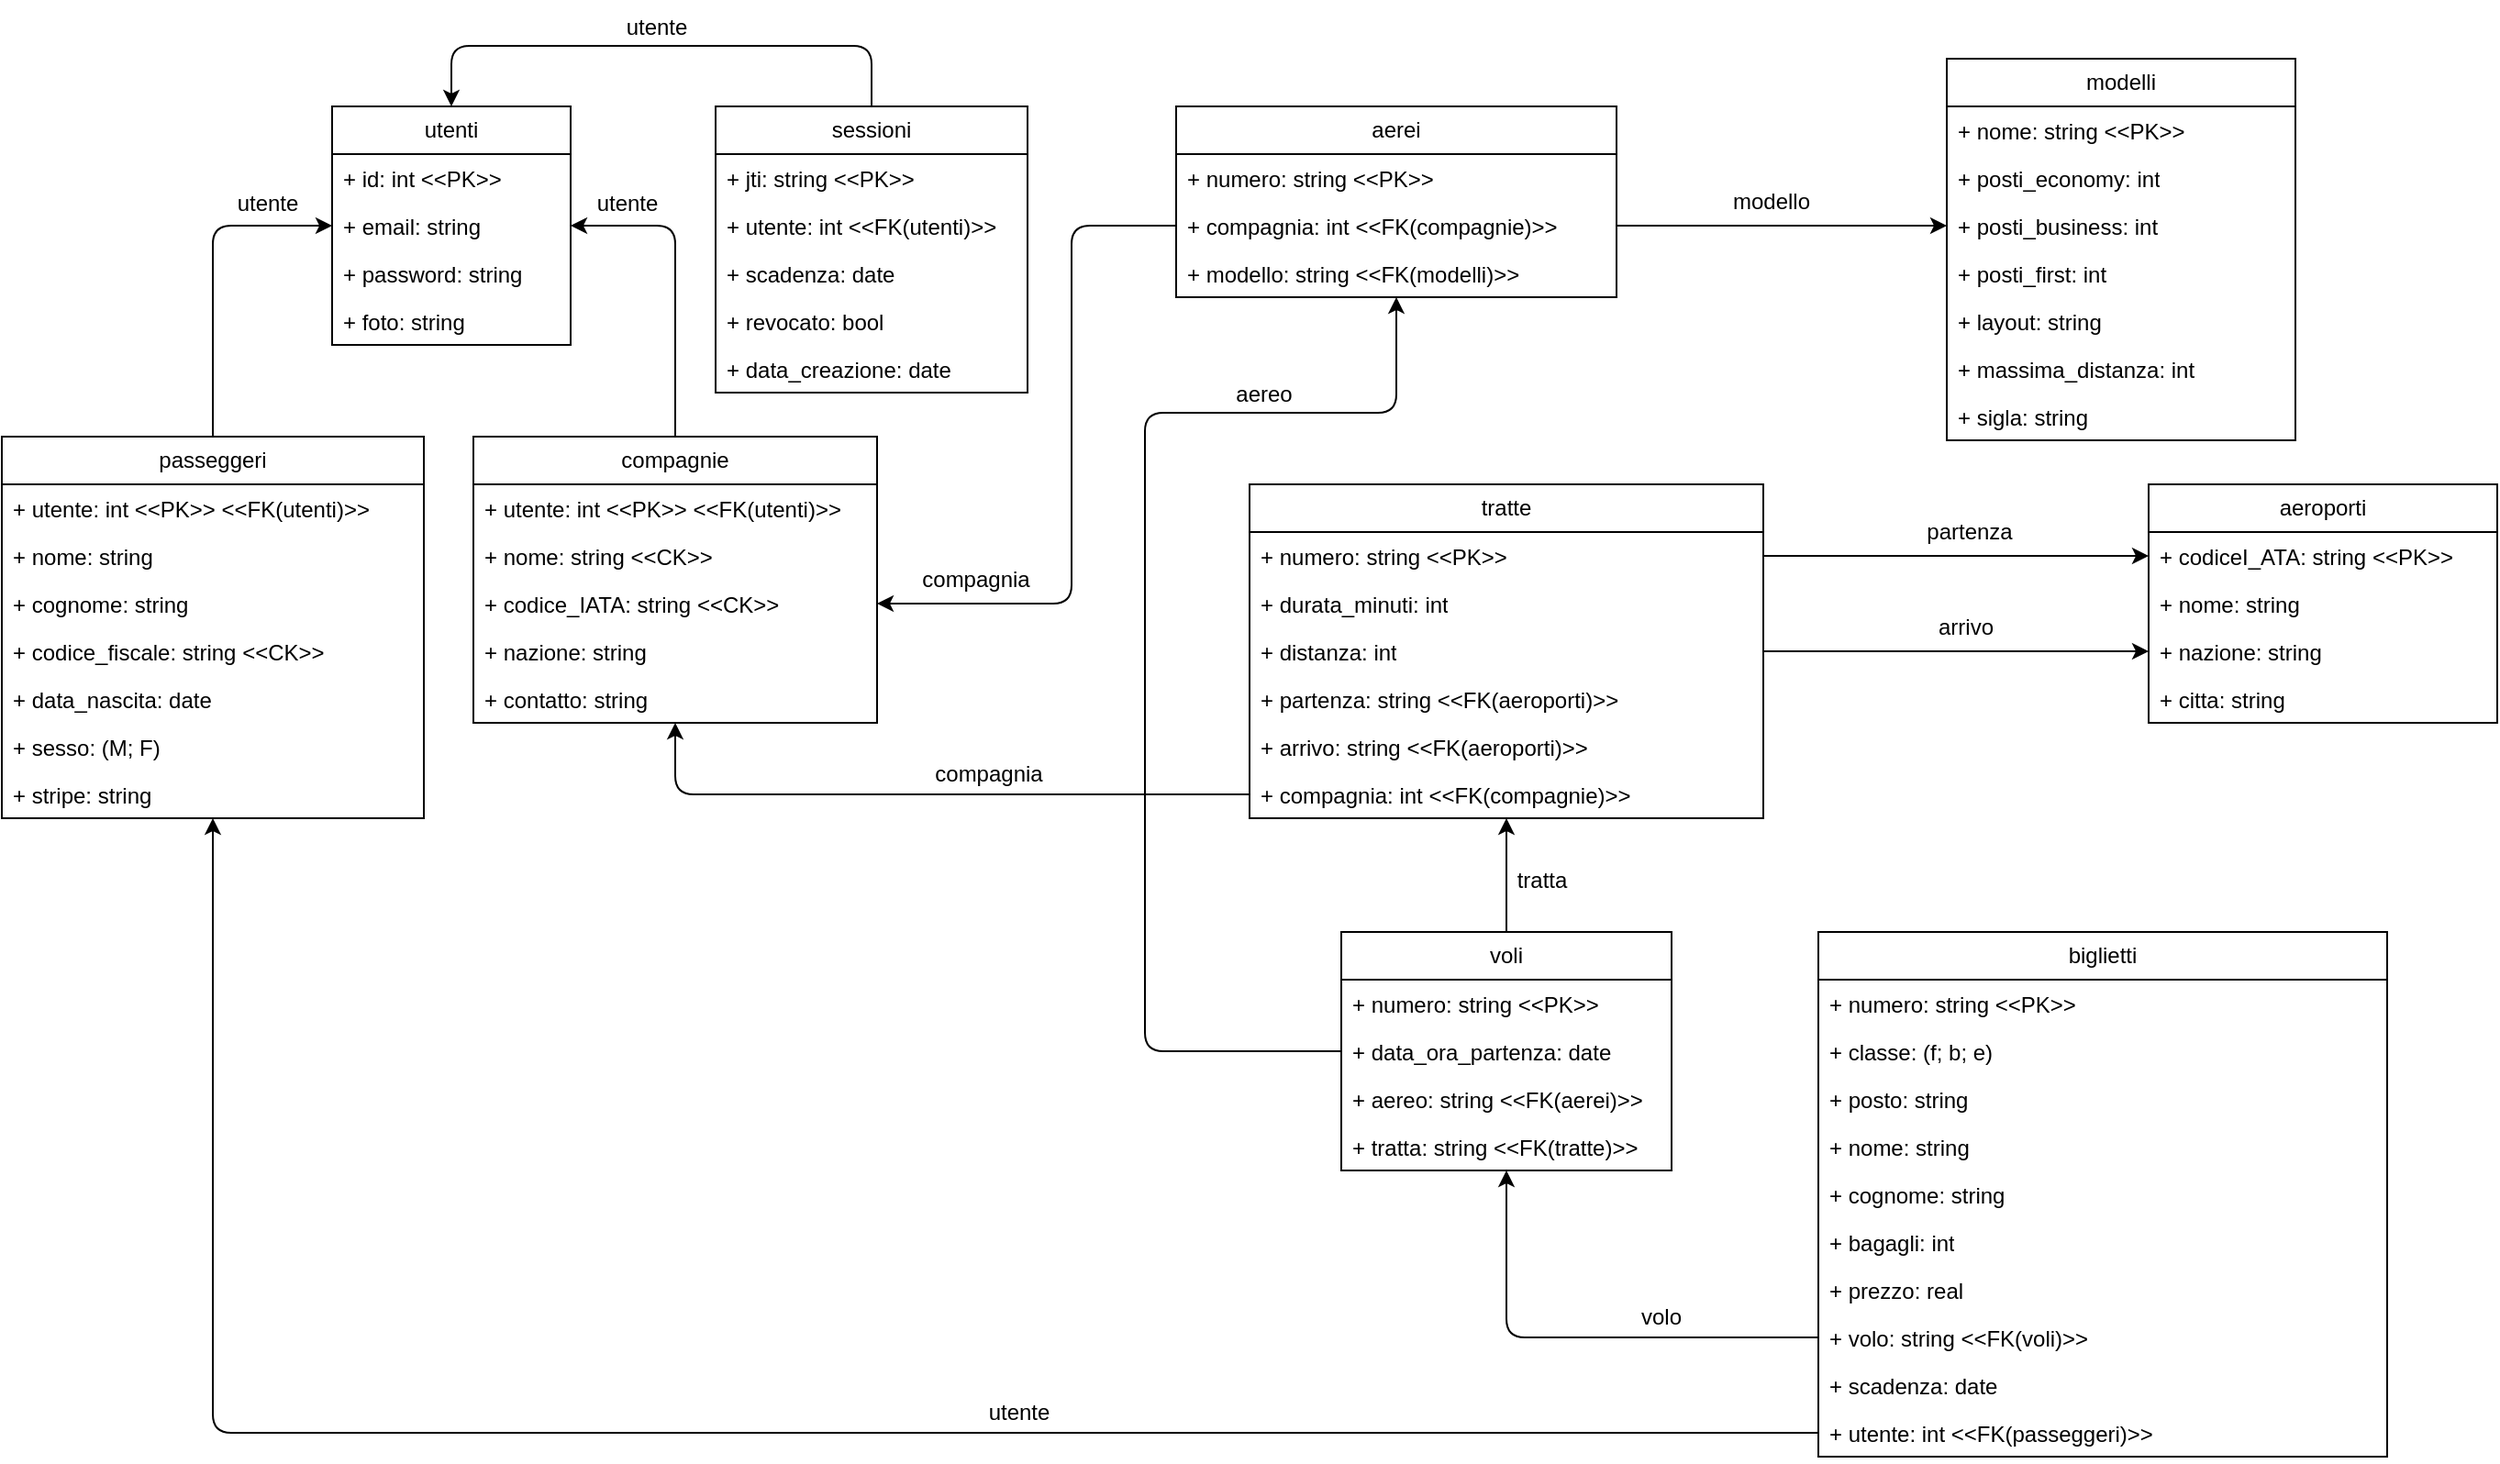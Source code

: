 <mxfile>
    <diagram name="Pagina-1" id="8sd6TFEnLTlvXhXlDTiU">
        <mxGraphModel dx="2423" dy="1098" grid="1" gridSize="10" guides="1" tooltips="1" connect="1" arrows="1" fold="1" page="1" pageScale="1" pageWidth="1654" pageHeight="1169" math="0" shadow="0">
            <root>
                <mxCell id="0"/>
                <mxCell id="1" parent="0"/>
                <mxCell id="Jxg0mnLb3G9FnV-b_NZi-1" value="utenti" style="swimlane;fontStyle=0;childLayout=stackLayout;horizontal=1;startSize=26;fillColor=none;horizontalStack=0;resizeParent=1;resizeParentMax=0;resizeLast=0;collapsible=1;marginBottom=0;whiteSpace=wrap;html=1;" parent="1" vertex="1">
                    <mxGeometry x="327" y="213" width="130" height="130" as="geometry"/>
                </mxCell>
                <mxCell id="Jxg0mnLb3G9FnV-b_NZi-2" value="+ id: int &amp;lt;&amp;lt;PK&amp;gt;&amp;gt;" style="text;strokeColor=none;fillColor=none;align=left;verticalAlign=top;spacingLeft=4;spacingRight=4;overflow=hidden;rotatable=0;points=[[0,0.5],[1,0.5]];portConstraint=eastwest;whiteSpace=wrap;html=1;" parent="Jxg0mnLb3G9FnV-b_NZi-1" vertex="1">
                    <mxGeometry y="26" width="130" height="26" as="geometry"/>
                </mxCell>
                <mxCell id="Jxg0mnLb3G9FnV-b_NZi-3" value="+ email: string" style="text;strokeColor=none;fillColor=none;align=left;verticalAlign=top;spacingLeft=4;spacingRight=4;overflow=hidden;rotatable=0;points=[[0,0.5],[1,0.5]];portConstraint=eastwest;whiteSpace=wrap;html=1;" parent="Jxg0mnLb3G9FnV-b_NZi-1" vertex="1">
                    <mxGeometry y="52" width="130" height="26" as="geometry"/>
                </mxCell>
                <mxCell id="Jxg0mnLb3G9FnV-b_NZi-4" value="+ password: string" style="text;strokeColor=none;fillColor=none;align=left;verticalAlign=top;spacingLeft=4;spacingRight=4;overflow=hidden;rotatable=0;points=[[0,0.5],[1,0.5]];portConstraint=eastwest;whiteSpace=wrap;html=1;" parent="Jxg0mnLb3G9FnV-b_NZi-1" vertex="1">
                    <mxGeometry y="78" width="130" height="26" as="geometry"/>
                </mxCell>
                <mxCell id="12" value="&lt;span style=&quot;color: rgb(0, 0, 0);&quot;&gt;+ foto: string&lt;/span&gt;" style="text;strokeColor=none;fillColor=none;align=left;verticalAlign=top;spacingLeft=4;spacingRight=4;overflow=hidden;rotatable=0;points=[[0,0.5],[1,0.5]];portConstraint=eastwest;whiteSpace=wrap;html=1;" parent="Jxg0mnLb3G9FnV-b_NZi-1" vertex="1">
                    <mxGeometry y="104" width="130" height="26" as="geometry"/>
                </mxCell>
                <mxCell id="Jxg0mnLb3G9FnV-b_NZi-5" value="passeggeri" style="swimlane;fontStyle=0;childLayout=stackLayout;horizontal=1;startSize=26;fillColor=none;horizontalStack=0;resizeParent=1;resizeParentMax=0;resizeLast=0;collapsible=1;marginBottom=0;whiteSpace=wrap;html=1;" parent="1" vertex="1">
                    <mxGeometry x="147" y="393" width="230" height="208" as="geometry"/>
                </mxCell>
                <mxCell id="Jxg0mnLb3G9FnV-b_NZi-6" value="+ utente: int &amp;lt;&amp;lt;PK&amp;gt;&amp;gt; &amp;lt;&amp;lt;FK(utenti)&amp;gt;&amp;gt;" style="text;strokeColor=none;fillColor=none;align=left;verticalAlign=top;spacingLeft=4;spacingRight=4;overflow=hidden;rotatable=0;points=[[0,0.5],[1,0.5]];portConstraint=eastwest;whiteSpace=wrap;html=1;" parent="Jxg0mnLb3G9FnV-b_NZi-5" vertex="1">
                    <mxGeometry y="26" width="230" height="26" as="geometry"/>
                </mxCell>
                <mxCell id="Jxg0mnLb3G9FnV-b_NZi-7" value="+ nome: string" style="text;strokeColor=none;fillColor=none;align=left;verticalAlign=top;spacingLeft=4;spacingRight=4;overflow=hidden;rotatable=0;points=[[0,0.5],[1,0.5]];portConstraint=eastwest;whiteSpace=wrap;html=1;" parent="Jxg0mnLb3G9FnV-b_NZi-5" vertex="1">
                    <mxGeometry y="52" width="230" height="26" as="geometry"/>
                </mxCell>
                <mxCell id="Jxg0mnLb3G9FnV-b_NZi-16" value="+ cognome: string" style="text;strokeColor=none;fillColor=none;align=left;verticalAlign=top;spacingLeft=4;spacingRight=4;overflow=hidden;rotatable=0;points=[[0,0.5],[1,0.5]];portConstraint=eastwest;whiteSpace=wrap;html=1;" parent="Jxg0mnLb3G9FnV-b_NZi-5" vertex="1">
                    <mxGeometry y="78" width="230" height="26" as="geometry"/>
                </mxCell>
                <mxCell id="Jxg0mnLb3G9FnV-b_NZi-17" value="+ codice_fiscale: string &amp;lt;&amp;lt;CK&amp;gt;&amp;gt;" style="text;strokeColor=none;fillColor=none;align=left;verticalAlign=top;spacingLeft=4;spacingRight=4;overflow=hidden;rotatable=0;points=[[0,0.5],[1,0.5]];portConstraint=eastwest;whiteSpace=wrap;html=1;" parent="Jxg0mnLb3G9FnV-b_NZi-5" vertex="1">
                    <mxGeometry y="104" width="230" height="26" as="geometry"/>
                </mxCell>
                <mxCell id="Jxg0mnLb3G9FnV-b_NZi-18" value="+ data_nascita: date" style="text;strokeColor=none;fillColor=none;align=left;verticalAlign=top;spacingLeft=4;spacingRight=4;overflow=hidden;rotatable=0;points=[[0,0.5],[1,0.5]];portConstraint=eastwest;whiteSpace=wrap;html=1;" parent="Jxg0mnLb3G9FnV-b_NZi-5" vertex="1">
                    <mxGeometry y="130" width="230" height="26" as="geometry"/>
                </mxCell>
                <mxCell id="Jxg0mnLb3G9FnV-b_NZi-19" value="+ sesso: (M; F)" style="text;strokeColor=none;fillColor=none;align=left;verticalAlign=top;spacingLeft=4;spacingRight=4;overflow=hidden;rotatable=0;points=[[0,0.5],[1,0.5]];portConstraint=eastwest;whiteSpace=wrap;html=1;" parent="Jxg0mnLb3G9FnV-b_NZi-5" vertex="1">
                    <mxGeometry y="156" width="230" height="26" as="geometry"/>
                </mxCell>
                <mxCell id="15" value="&lt;span style=&quot;color: rgb(0, 0, 0);&quot;&gt;+ stripe: string&lt;/span&gt;" style="text;strokeColor=none;fillColor=none;align=left;verticalAlign=top;spacingLeft=4;spacingRight=4;overflow=hidden;rotatable=0;points=[[0,0.5],[1,0.5]];portConstraint=eastwest;whiteSpace=wrap;html=1;" parent="Jxg0mnLb3G9FnV-b_NZi-5" vertex="1">
                    <mxGeometry y="182" width="230" height="26" as="geometry"/>
                </mxCell>
                <mxCell id="Jxg0mnLb3G9FnV-b_NZi-22" value="compagnie" style="swimlane;fontStyle=0;childLayout=stackLayout;horizontal=1;startSize=26;fillColor=none;horizontalStack=0;resizeParent=1;resizeParentMax=0;resizeLast=0;collapsible=1;marginBottom=0;whiteSpace=wrap;html=1;" parent="1" vertex="1">
                    <mxGeometry x="404" y="393" width="220" height="156" as="geometry">
                        <mxRectangle x="340" y="260" width="130" height="30" as="alternateBounds"/>
                    </mxGeometry>
                </mxCell>
                <mxCell id="Jxg0mnLb3G9FnV-b_NZi-28" value="+ utente: int &amp;lt;&amp;lt;PK&amp;gt;&amp;gt; &amp;lt;&amp;lt;FK(utenti)&amp;gt;&amp;gt;" style="text;strokeColor=none;fillColor=none;align=left;verticalAlign=top;spacingLeft=4;spacingRight=4;overflow=hidden;rotatable=0;points=[[0,0.5],[1,0.5]];portConstraint=eastwest;whiteSpace=wrap;html=1;" parent="Jxg0mnLb3G9FnV-b_NZi-22" vertex="1">
                    <mxGeometry y="26" width="220" height="26" as="geometry"/>
                </mxCell>
                <mxCell id="Jxg0mnLb3G9FnV-b_NZi-23" value="+ nome: string &amp;lt;&amp;lt;CK&amp;gt;&amp;gt;" style="text;strokeColor=none;fillColor=none;align=left;verticalAlign=top;spacingLeft=4;spacingRight=4;overflow=hidden;rotatable=0;points=[[0,0.5],[1,0.5]];portConstraint=eastwest;whiteSpace=wrap;html=1;" parent="Jxg0mnLb3G9FnV-b_NZi-22" vertex="1">
                    <mxGeometry y="52" width="220" height="26" as="geometry"/>
                </mxCell>
                <mxCell id="Jxg0mnLb3G9FnV-b_NZi-24" value="+ codice_IATA: string &amp;lt;&amp;lt;CK&amp;gt;&amp;gt;" style="text;strokeColor=none;fillColor=none;align=left;verticalAlign=top;spacingLeft=4;spacingRight=4;overflow=hidden;rotatable=0;points=[[0,0.5],[1,0.5]];portConstraint=eastwest;whiteSpace=wrap;html=1;" parent="Jxg0mnLb3G9FnV-b_NZi-22" vertex="1">
                    <mxGeometry y="78" width="220" height="26" as="geometry"/>
                </mxCell>
                <mxCell id="Jxg0mnLb3G9FnV-b_NZi-25" value="+ nazione: string" style="text;strokeColor=none;fillColor=none;align=left;verticalAlign=top;spacingLeft=4;spacingRight=4;overflow=hidden;rotatable=0;points=[[0,0.5],[1,0.5]];portConstraint=eastwest;whiteSpace=wrap;html=1;" parent="Jxg0mnLb3G9FnV-b_NZi-22" vertex="1">
                    <mxGeometry y="104" width="220" height="26" as="geometry"/>
                </mxCell>
                <mxCell id="Jxg0mnLb3G9FnV-b_NZi-26" value="+ contatto: string" style="text;strokeColor=none;fillColor=none;align=left;verticalAlign=top;spacingLeft=4;spacingRight=4;overflow=hidden;rotatable=0;points=[[0,0.5],[1,0.5]];portConstraint=eastwest;whiteSpace=wrap;html=1;" parent="Jxg0mnLb3G9FnV-b_NZi-22" vertex="1">
                    <mxGeometry y="130" width="220" height="26" as="geometry"/>
                </mxCell>
                <mxCell id="Jxg0mnLb3G9FnV-b_NZi-31" value="aerei" style="swimlane;fontStyle=0;childLayout=stackLayout;horizontal=1;startSize=26;fillColor=none;horizontalStack=0;resizeParent=1;resizeParentMax=0;resizeLast=0;collapsible=1;marginBottom=0;whiteSpace=wrap;html=1;" parent="1" vertex="1">
                    <mxGeometry x="787" y="213" width="240" height="104" as="geometry"/>
                </mxCell>
                <mxCell id="Jxg0mnLb3G9FnV-b_NZi-32" value="+ numero: string &amp;lt;&amp;lt;PK&amp;gt;&amp;gt;" style="text;strokeColor=none;fillColor=none;align=left;verticalAlign=top;spacingLeft=4;spacingRight=4;overflow=hidden;rotatable=0;points=[[0,0.5],[1,0.5]];portConstraint=eastwest;whiteSpace=wrap;html=1;" parent="Jxg0mnLb3G9FnV-b_NZi-31" vertex="1">
                    <mxGeometry y="26" width="240" height="26" as="geometry"/>
                </mxCell>
                <mxCell id="Jxg0mnLb3G9FnV-b_NZi-33" value="+ compagnia: int &amp;lt;&amp;lt;FK(&lt;span style=&quot;color: rgb(0, 0, 0);&quot;&gt;compagnie&lt;/span&gt;&lt;span style=&quot;text-align: center;&quot;&gt;)&lt;/span&gt;&amp;gt;&amp;gt;" style="text;strokeColor=none;fillColor=none;align=left;verticalAlign=top;spacingLeft=4;spacingRight=4;overflow=hidden;rotatable=0;points=[[0,0.5],[1,0.5]];portConstraint=eastwest;whiteSpace=wrap;html=1;" parent="Jxg0mnLb3G9FnV-b_NZi-31" vertex="1">
                    <mxGeometry y="52" width="240" height="26" as="geometry"/>
                </mxCell>
                <mxCell id="Jxg0mnLb3G9FnV-b_NZi-44" value="+ modello: string &amp;lt;&amp;lt;FK(modelli&lt;span style=&quot;text-align: center;&quot;&gt;)&lt;/span&gt;&amp;gt;&amp;gt;" style="text;strokeColor=none;fillColor=none;align=left;verticalAlign=top;spacingLeft=4;spacingRight=4;overflow=hidden;rotatable=0;points=[[0,0.5],[1,0.5]];portConstraint=eastwest;whiteSpace=wrap;html=1;" parent="Jxg0mnLb3G9FnV-b_NZi-31" vertex="1">
                    <mxGeometry y="78" width="240" height="26" as="geometry"/>
                </mxCell>
                <mxCell id="Jxg0mnLb3G9FnV-b_NZi-35" value="utente" style="text;html=1;align=center;verticalAlign=middle;whiteSpace=wrap;rounded=0;rotation=0;" parent="1" vertex="1">
                    <mxGeometry x="458" y="251" width="60" height="30" as="geometry"/>
                </mxCell>
                <mxCell id="Jxg0mnLb3G9FnV-b_NZi-36" value="utente" style="text;html=1;align=center;verticalAlign=middle;whiteSpace=wrap;rounded=0;" parent="1" vertex="1">
                    <mxGeometry x="262" y="251" width="60" height="30" as="geometry"/>
                </mxCell>
                <mxCell id="Jxg0mnLb3G9FnV-b_NZi-38" value="modelli" style="swimlane;fontStyle=0;childLayout=stackLayout;horizontal=1;startSize=26;fillColor=none;horizontalStack=0;resizeParent=1;resizeParentMax=0;resizeLast=0;collapsible=1;marginBottom=0;whiteSpace=wrap;html=1;" parent="1" vertex="1">
                    <mxGeometry x="1207" y="187" width="190" height="208" as="geometry"/>
                </mxCell>
                <mxCell id="Jxg0mnLb3G9FnV-b_NZi-39" value="+ nome: string &amp;lt;&amp;lt;PK&amp;gt;&amp;gt;" style="text;strokeColor=none;fillColor=none;align=left;verticalAlign=top;spacingLeft=4;spacingRight=4;overflow=hidden;rotatable=0;points=[[0,0.5],[1,0.5]];portConstraint=eastwest;whiteSpace=wrap;html=1;" parent="Jxg0mnLb3G9FnV-b_NZi-38" vertex="1">
                    <mxGeometry y="26" width="190" height="26" as="geometry"/>
                </mxCell>
                <mxCell id="Jxg0mnLb3G9FnV-b_NZi-40" value="+ posti_economy: int" style="text;strokeColor=none;fillColor=none;align=left;verticalAlign=top;spacingLeft=4;spacingRight=4;overflow=hidden;rotatable=0;points=[[0,0.5],[1,0.5]];portConstraint=eastwest;whiteSpace=wrap;html=1;" parent="Jxg0mnLb3G9FnV-b_NZi-38" vertex="1">
                    <mxGeometry y="52" width="190" height="26" as="geometry"/>
                </mxCell>
                <mxCell id="Jxg0mnLb3G9FnV-b_NZi-41" value="+ posti_business: int" style="text;strokeColor=none;fillColor=none;align=left;verticalAlign=top;spacingLeft=4;spacingRight=4;overflow=hidden;rotatable=0;points=[[0,0.5],[1,0.5]];portConstraint=eastwest;whiteSpace=wrap;html=1;" parent="Jxg0mnLb3G9FnV-b_NZi-38" vertex="1">
                    <mxGeometry y="78" width="190" height="26" as="geometry"/>
                </mxCell>
                <mxCell id="Jxg0mnLb3G9FnV-b_NZi-42" value="+ posti_first: int" style="text;strokeColor=none;fillColor=none;align=left;verticalAlign=top;spacingLeft=4;spacingRight=4;overflow=hidden;rotatable=0;points=[[0,0.5],[1,0.5]];portConstraint=eastwest;whiteSpace=wrap;html=1;" parent="Jxg0mnLb3G9FnV-b_NZi-38" vertex="1">
                    <mxGeometry y="104" width="190" height="26" as="geometry"/>
                </mxCell>
                <mxCell id="13" value="&lt;span style=&quot;color: rgb(0, 0, 0);&quot;&gt;+ layout: string&lt;/span&gt;" style="text;strokeColor=none;fillColor=none;align=left;verticalAlign=top;spacingLeft=4;spacingRight=4;overflow=hidden;rotatable=0;points=[[0,0.5],[1,0.5]];portConstraint=eastwest;whiteSpace=wrap;html=1;" parent="Jxg0mnLb3G9FnV-b_NZi-38" vertex="1">
                    <mxGeometry y="130" width="190" height="26" as="geometry"/>
                </mxCell>
                <mxCell id="Jxg0mnLb3G9FnV-b_NZi-43" value="+ massima_distanza: int" style="text;strokeColor=none;fillColor=none;align=left;verticalAlign=top;spacingLeft=4;spacingRight=4;overflow=hidden;rotatable=0;points=[[0,0.5],[1,0.5]];portConstraint=eastwest;whiteSpace=wrap;html=1;" parent="Jxg0mnLb3G9FnV-b_NZi-38" vertex="1">
                    <mxGeometry y="156" width="190" height="26" as="geometry"/>
                </mxCell>
                <mxCell id="67" value="&lt;span style=&quot;color: rgb(0, 0, 0);&quot;&gt;+ sigla: string&lt;/span&gt;" style="text;strokeColor=none;fillColor=none;align=left;verticalAlign=top;spacingLeft=4;spacingRight=4;overflow=hidden;rotatable=0;points=[[0,0.5],[1,0.5]];portConstraint=eastwest;whiteSpace=wrap;html=1;" vertex="1" parent="Jxg0mnLb3G9FnV-b_NZi-38">
                    <mxGeometry y="182" width="190" height="26" as="geometry"/>
                </mxCell>
                <mxCell id="Jxg0mnLb3G9FnV-b_NZi-46" value="&lt;div style=&quot;text-align: left;&quot;&gt;&lt;span style=&quot;background-color: transparent; color: light-dark(rgb(0, 0, 0), rgb(255, 255, 255));&quot;&gt;modello&lt;/span&gt;&lt;/div&gt;" style="text;html=1;align=center;verticalAlign=middle;whiteSpace=wrap;rounded=0;rotation=0;" parent="1" vertex="1">
                    <mxGeometry x="1070" y="250" width="82.5" height="30" as="geometry"/>
                </mxCell>
                <mxCell id="Jxg0mnLb3G9FnV-b_NZi-47" value="voli" style="swimlane;fontStyle=0;childLayout=stackLayout;horizontal=1;startSize=26;fillColor=none;horizontalStack=0;resizeParent=1;resizeParentMax=0;resizeLast=0;collapsible=1;marginBottom=0;whiteSpace=wrap;html=1;" parent="1" vertex="1">
                    <mxGeometry x="877" y="663" width="180" height="130" as="geometry"/>
                </mxCell>
                <mxCell id="Jxg0mnLb3G9FnV-b_NZi-48" value="+ numero: string &amp;lt;&amp;lt;PK&amp;gt;&amp;gt;" style="text;strokeColor=none;fillColor=none;align=left;verticalAlign=top;spacingLeft=4;spacingRight=4;overflow=hidden;rotatable=0;points=[[0,0.5],[1,0.5]];portConstraint=eastwest;whiteSpace=wrap;html=1;" parent="Jxg0mnLb3G9FnV-b_NZi-47" vertex="1">
                    <mxGeometry y="26" width="180" height="26" as="geometry"/>
                </mxCell>
                <mxCell id="Jxg0mnLb3G9FnV-b_NZi-49" value="+ data_ora_partenza: date" style="text;strokeColor=none;fillColor=none;align=left;verticalAlign=top;spacingLeft=4;spacingRight=4;overflow=hidden;rotatable=0;points=[[0,0.5],[1,0.5]];portConstraint=eastwest;whiteSpace=wrap;html=1;" parent="Jxg0mnLb3G9FnV-b_NZi-47" vertex="1">
                    <mxGeometry y="52" width="180" height="26" as="geometry"/>
                </mxCell>
                <mxCell id="Jxg0mnLb3G9FnV-b_NZi-50" value="+ aereo: string &amp;lt;&amp;lt;FK(aerei)&amp;gt;&amp;gt;" style="text;strokeColor=none;fillColor=none;align=left;verticalAlign=top;spacingLeft=4;spacingRight=4;overflow=hidden;rotatable=0;points=[[0,0.5],[1,0.5]];portConstraint=eastwest;whiteSpace=wrap;html=1;" parent="Jxg0mnLb3G9FnV-b_NZi-47" vertex="1">
                    <mxGeometry y="78" width="180" height="26" as="geometry"/>
                </mxCell>
                <mxCell id="Jxg0mnLb3G9FnV-b_NZi-63" value="+ tratta: string &amp;lt;&amp;lt;FK(tratte)&amp;gt;&amp;gt;" style="text;strokeColor=none;fillColor=none;align=left;verticalAlign=top;spacingLeft=4;spacingRight=4;overflow=hidden;rotatable=0;points=[[0,0.5],[1,0.5]];portConstraint=eastwest;whiteSpace=wrap;html=1;" parent="Jxg0mnLb3G9FnV-b_NZi-47" vertex="1">
                    <mxGeometry y="104" width="180" height="26" as="geometry"/>
                </mxCell>
                <mxCell id="Jxg0mnLb3G9FnV-b_NZi-58" value="tratte" style="swimlane;fontStyle=0;childLayout=stackLayout;horizontal=1;startSize=26;fillColor=none;horizontalStack=0;resizeParent=1;resizeParentMax=0;resizeLast=0;collapsible=1;marginBottom=0;whiteSpace=wrap;html=1;" parent="1" vertex="1">
                    <mxGeometry x="827" y="419" width="280" height="182" as="geometry"/>
                </mxCell>
                <mxCell id="Jxg0mnLb3G9FnV-b_NZi-59" value="+ numero: string &amp;lt;&amp;lt;PK&amp;gt;&amp;gt;" style="text;strokeColor=none;fillColor=none;align=left;verticalAlign=top;spacingLeft=4;spacingRight=4;overflow=hidden;rotatable=0;points=[[0,0.5],[1,0.5]];portConstraint=eastwest;whiteSpace=wrap;html=1;" parent="Jxg0mnLb3G9FnV-b_NZi-58" vertex="1">
                    <mxGeometry y="26" width="280" height="26" as="geometry"/>
                </mxCell>
                <mxCell id="Jxg0mnLb3G9FnV-b_NZi-60" value="+ durata_minuti: int" style="text;strokeColor=none;fillColor=none;align=left;verticalAlign=top;spacingLeft=4;spacingRight=4;overflow=hidden;rotatable=0;points=[[0,0.5],[1,0.5]];portConstraint=eastwest;whiteSpace=wrap;html=1;" parent="Jxg0mnLb3G9FnV-b_NZi-58" vertex="1">
                    <mxGeometry y="52" width="280" height="26" as="geometry"/>
                </mxCell>
                <mxCell id="Jxg0mnLb3G9FnV-b_NZi-62" value="+ distanza: int" style="text;strokeColor=none;fillColor=none;align=left;verticalAlign=top;spacingLeft=4;spacingRight=4;overflow=hidden;rotatable=0;points=[[0,0.5],[1,0.5]];portConstraint=eastwest;whiteSpace=wrap;html=1;" parent="Jxg0mnLb3G9FnV-b_NZi-58" vertex="1">
                    <mxGeometry y="78" width="280" height="26" as="geometry"/>
                </mxCell>
                <mxCell id="Jxg0mnLb3G9FnV-b_NZi-71" value="+ partenza: string &amp;lt;&amp;lt;FK(aeroporti)&amp;gt;&amp;gt;" style="text;strokeColor=none;fillColor=none;align=left;verticalAlign=top;spacingLeft=4;spacingRight=4;overflow=hidden;rotatable=0;points=[[0,0.5],[1,0.5]];portConstraint=eastwest;whiteSpace=wrap;html=1;" parent="Jxg0mnLb3G9FnV-b_NZi-58" vertex="1">
                    <mxGeometry y="104" width="280" height="26" as="geometry"/>
                </mxCell>
                <mxCell id="Jxg0mnLb3G9FnV-b_NZi-72" value="+ arrivo: string &amp;lt;&amp;lt;FK(aeroporti)&amp;gt;&amp;gt;" style="text;strokeColor=none;fillColor=none;align=left;verticalAlign=top;spacingLeft=4;spacingRight=4;overflow=hidden;rotatable=0;points=[[0,0.5],[1,0.5]];portConstraint=eastwest;whiteSpace=wrap;html=1;" parent="Jxg0mnLb3G9FnV-b_NZi-58" vertex="1">
                    <mxGeometry y="130" width="280" height="26" as="geometry"/>
                </mxCell>
                <mxCell id="28" value="&lt;span style=&quot;color: rgb(0, 0, 0);&quot;&gt;+ compagnia: int &amp;lt;&amp;lt;FK(compagnie)&amp;gt;&amp;gt;&lt;/span&gt;" style="text;strokeColor=none;fillColor=none;align=left;verticalAlign=top;spacingLeft=4;spacingRight=4;overflow=hidden;rotatable=0;points=[[0,0.5],[1,0.5]];portConstraint=eastwest;whiteSpace=wrap;html=1;" parent="Jxg0mnLb3G9FnV-b_NZi-58" vertex="1">
                    <mxGeometry y="156" width="280" height="26" as="geometry"/>
                </mxCell>
                <mxCell id="Jxg0mnLb3G9FnV-b_NZi-66" value="aeroporti" style="swimlane;fontStyle=0;childLayout=stackLayout;horizontal=1;startSize=26;fillColor=none;horizontalStack=0;resizeParent=1;resizeParentMax=0;resizeLast=0;collapsible=1;marginBottom=0;whiteSpace=wrap;html=1;" parent="1" vertex="1">
                    <mxGeometry x="1317" y="419" width="190" height="130" as="geometry"/>
                </mxCell>
                <mxCell id="Jxg0mnLb3G9FnV-b_NZi-67" value="+ codiceI_ATA: string &amp;lt;&amp;lt;PK&amp;gt;&amp;gt;" style="text;strokeColor=none;fillColor=none;align=left;verticalAlign=top;spacingLeft=4;spacingRight=4;overflow=hidden;rotatable=0;points=[[0,0.5],[1,0.5]];portConstraint=eastwest;whiteSpace=wrap;html=1;" parent="Jxg0mnLb3G9FnV-b_NZi-66" vertex="1">
                    <mxGeometry y="26" width="190" height="26" as="geometry"/>
                </mxCell>
                <mxCell id="Jxg0mnLb3G9FnV-b_NZi-68" value="+ nome: string" style="text;strokeColor=none;fillColor=none;align=left;verticalAlign=top;spacingLeft=4;spacingRight=4;overflow=hidden;rotatable=0;points=[[0,0.5],[1,0.5]];portConstraint=eastwest;whiteSpace=wrap;html=1;" parent="Jxg0mnLb3G9FnV-b_NZi-66" vertex="1">
                    <mxGeometry y="52" width="190" height="26" as="geometry"/>
                </mxCell>
                <mxCell id="Jxg0mnLb3G9FnV-b_NZi-69" value="+ nazione: string" style="text;strokeColor=none;fillColor=none;align=left;verticalAlign=top;spacingLeft=4;spacingRight=4;overflow=hidden;rotatable=0;points=[[0,0.5],[1,0.5]];portConstraint=eastwest;whiteSpace=wrap;html=1;" parent="Jxg0mnLb3G9FnV-b_NZi-66" vertex="1">
                    <mxGeometry y="78" width="190" height="26" as="geometry"/>
                </mxCell>
                <mxCell id="Jxg0mnLb3G9FnV-b_NZi-70" value="+ citta: string" style="text;strokeColor=none;fillColor=none;align=left;verticalAlign=top;spacingLeft=4;spacingRight=4;overflow=hidden;rotatable=0;points=[[0,0.5],[1,0.5]];portConstraint=eastwest;whiteSpace=wrap;html=1;" parent="Jxg0mnLb3G9FnV-b_NZi-66" vertex="1">
                    <mxGeometry y="104" width="190" height="26" as="geometry"/>
                </mxCell>
                <mxCell id="Jxg0mnLb3G9FnV-b_NZi-77" value="biglietti" style="swimlane;fontStyle=0;childLayout=stackLayout;horizontal=1;startSize=26;fillColor=none;horizontalStack=0;resizeParent=1;resizeParentMax=0;resizeLast=0;collapsible=1;marginBottom=0;whiteSpace=wrap;html=1;" parent="1" vertex="1">
                    <mxGeometry x="1137" y="663" width="310" height="286" as="geometry"/>
                </mxCell>
                <mxCell id="Jxg0mnLb3G9FnV-b_NZi-78" value="+ numero: string &amp;lt;&amp;lt;PK&amp;gt;&amp;gt;" style="text;strokeColor=none;fillColor=none;align=left;verticalAlign=top;spacingLeft=4;spacingRight=4;overflow=hidden;rotatable=0;points=[[0,0.5],[1,0.5]];portConstraint=eastwest;whiteSpace=wrap;html=1;" parent="Jxg0mnLb3G9FnV-b_NZi-77" vertex="1">
                    <mxGeometry y="26" width="310" height="26" as="geometry"/>
                </mxCell>
                <mxCell id="Jxg0mnLb3G9FnV-b_NZi-79" value="+ classe: (f; b; e)" style="text;strokeColor=none;fillColor=none;align=left;verticalAlign=top;spacingLeft=4;spacingRight=4;overflow=hidden;rotatable=0;points=[[0,0.5],[1,0.5]];portConstraint=eastwest;whiteSpace=wrap;html=1;" parent="Jxg0mnLb3G9FnV-b_NZi-77" vertex="1">
                    <mxGeometry y="52" width="310" height="26" as="geometry"/>
                </mxCell>
                <mxCell id="Jxg0mnLb3G9FnV-b_NZi-80" value="+ posto: string" style="text;strokeColor=none;fillColor=none;align=left;verticalAlign=top;spacingLeft=4;spacingRight=4;overflow=hidden;rotatable=0;points=[[0,0.5],[1,0.5]];portConstraint=eastwest;whiteSpace=wrap;html=1;" parent="Jxg0mnLb3G9FnV-b_NZi-77" vertex="1">
                    <mxGeometry y="78" width="310" height="26" as="geometry"/>
                </mxCell>
                <mxCell id="Jxg0mnLb3G9FnV-b_NZi-81" value="+ nome: string" style="text;strokeColor=none;fillColor=none;align=left;verticalAlign=top;spacingLeft=4;spacingRight=4;overflow=hidden;rotatable=0;points=[[0,0.5],[1,0.5]];portConstraint=eastwest;whiteSpace=wrap;html=1;" parent="Jxg0mnLb3G9FnV-b_NZi-77" vertex="1">
                    <mxGeometry y="104" width="310" height="26" as="geometry"/>
                </mxCell>
                <mxCell id="Jxg0mnLb3G9FnV-b_NZi-82" value="+ cognome: string" style="text;strokeColor=none;fillColor=none;align=left;verticalAlign=top;spacingLeft=4;spacingRight=4;overflow=hidden;rotatable=0;points=[[0,0.5],[1,0.5]];portConstraint=eastwest;whiteSpace=wrap;html=1;" parent="Jxg0mnLb3G9FnV-b_NZi-77" vertex="1">
                    <mxGeometry y="130" width="310" height="26" as="geometry"/>
                </mxCell>
                <mxCell id="Jxg0mnLb3G9FnV-b_NZi-83" value="+ bagagli: int" style="text;strokeColor=none;fillColor=none;align=left;verticalAlign=top;spacingLeft=4;spacingRight=4;overflow=hidden;rotatable=0;points=[[0,0.5],[1,0.5]];portConstraint=eastwest;whiteSpace=wrap;html=1;" parent="Jxg0mnLb3G9FnV-b_NZi-77" vertex="1">
                    <mxGeometry y="156" width="310" height="26" as="geometry"/>
                </mxCell>
                <mxCell id="Jxg0mnLb3G9FnV-b_NZi-85" value="+ prezzo: real" style="text;strokeColor=none;fillColor=none;align=left;verticalAlign=top;spacingLeft=4;spacingRight=4;overflow=hidden;rotatable=0;points=[[0,0.5],[1,0.5]];portConstraint=eastwest;whiteSpace=wrap;html=1;" parent="Jxg0mnLb3G9FnV-b_NZi-77" vertex="1">
                    <mxGeometry y="182" width="310" height="26" as="geometry"/>
                </mxCell>
                <mxCell id="Jxg0mnLb3G9FnV-b_NZi-86" value="+ volo: string &amp;lt;&amp;lt;FK(voli)&amp;gt;&amp;gt;" style="text;strokeColor=none;fillColor=none;align=left;verticalAlign=top;spacingLeft=4;spacingRight=4;overflow=hidden;rotatable=0;points=[[0,0.5],[1,0.5]];portConstraint=eastwest;whiteSpace=wrap;html=1;" parent="Jxg0mnLb3G9FnV-b_NZi-77" vertex="1">
                    <mxGeometry y="208" width="310" height="26" as="geometry"/>
                </mxCell>
                <mxCell id="66" value="&lt;span style=&quot;color: rgb(0, 0, 0);&quot;&gt;+ scadenza: date&lt;/span&gt;" style="text;strokeColor=none;fillColor=none;align=left;verticalAlign=top;spacingLeft=4;spacingRight=4;overflow=hidden;rotatable=0;points=[[0,0.5],[1,0.5]];portConstraint=eastwest;whiteSpace=wrap;html=1;" parent="Jxg0mnLb3G9FnV-b_NZi-77" vertex="1">
                    <mxGeometry y="234" width="310" height="26" as="geometry"/>
                </mxCell>
                <mxCell id="Jxg0mnLb3G9FnV-b_NZi-89" value="+ utente: int &amp;lt;&amp;lt;FK(passeggeri)&amp;gt;&amp;gt;" style="text;strokeColor=none;fillColor=none;align=left;verticalAlign=top;spacingLeft=4;spacingRight=4;overflow=hidden;rotatable=0;points=[[0,0.5],[1,0.5]];portConstraint=eastwest;whiteSpace=wrap;html=1;" parent="Jxg0mnLb3G9FnV-b_NZi-77" vertex="1">
                    <mxGeometry y="260" width="310" height="26" as="geometry"/>
                </mxCell>
                <mxCell id="21" value="&lt;span style=&quot;color: rgb(0, 0, 0); text-align: left;&quot;&gt;compagnia&lt;/span&gt;" style="text;html=1;align=center;verticalAlign=middle;whiteSpace=wrap;rounded=0;rotation=0;" parent="1" vertex="1">
                    <mxGeometry x="643" y="456" width="70" height="30" as="geometry"/>
                </mxCell>
                <mxCell id="27" value="&lt;span style=&quot;color: rgb(0, 0, 0); text-align: left;&quot;&gt;aereo&lt;/span&gt;" style="text;html=1;align=center;verticalAlign=middle;whiteSpace=wrap;rounded=0;rotation=0;" parent="1" vertex="1">
                    <mxGeometry x="800" y="355" width="70" height="30" as="geometry"/>
                </mxCell>
                <mxCell id="30" value="&lt;span style=&quot;color: rgb(0, 0, 0); text-align: left;&quot;&gt;compagnia&lt;/span&gt;" style="text;html=1;align=center;verticalAlign=middle;whiteSpace=wrap;rounded=0;rotation=0;" parent="1" vertex="1">
                    <mxGeometry x="650" y="562" width="70" height="30" as="geometry"/>
                </mxCell>
                <mxCell id="33" value="&lt;div style=&quot;text-align: left;&quot;&gt;&lt;span style=&quot;background-color: transparent; color: light-dark(rgb(0, 0, 0), rgb(255, 255, 255));&quot;&gt;partenza&lt;/span&gt;&lt;/div&gt;" style="text;html=1;align=center;verticalAlign=middle;whiteSpace=wrap;rounded=0;rotation=0;" parent="1" vertex="1">
                    <mxGeometry x="1178" y="430" width="82.5" height="30" as="geometry"/>
                </mxCell>
                <mxCell id="34" value="&lt;div style=&quot;text-align: left;&quot;&gt;&lt;span style=&quot;background-color: transparent; color: light-dark(rgb(0, 0, 0), rgb(255, 255, 255));&quot;&gt;arrivo&lt;/span&gt;&lt;/div&gt;" style="text;html=1;align=center;verticalAlign=middle;whiteSpace=wrap;rounded=0;rotation=0;" parent="1" vertex="1">
                    <mxGeometry x="1176" y="482" width="82.5" height="30" as="geometry"/>
                </mxCell>
                <mxCell id="36" value="&lt;div style=&quot;text-align: left;&quot;&gt;&lt;span style=&quot;background-color: transparent; color: light-dark(rgb(0, 0, 0), rgb(255, 255, 255));&quot;&gt;volo&lt;/span&gt;&lt;/div&gt;" style="text;html=1;align=center;verticalAlign=middle;whiteSpace=wrap;rounded=0;rotation=0;" parent="1" vertex="1">
                    <mxGeometry x="1010" y="858" width="82.5" height="30" as="geometry"/>
                </mxCell>
                <mxCell id="39" value="&lt;div style=&quot;text-align: left;&quot;&gt;&lt;span style=&quot;background-color: transparent; color: light-dark(rgb(0, 0, 0), rgb(255, 255, 255));&quot;&gt;utente&lt;/span&gt;&lt;/div&gt;" style="text;html=1;align=center;verticalAlign=middle;whiteSpace=wrap;rounded=0;rotation=0;" parent="1" vertex="1">
                    <mxGeometry x="660" y="910" width="82.5" height="30" as="geometry"/>
                </mxCell>
                <mxCell id="41" value="&lt;div style=&quot;text-align: left;&quot;&gt;&lt;span style=&quot;background-color: transparent; color: light-dark(rgb(0, 0, 0), rgb(255, 255, 255));&quot;&gt;tratta&lt;/span&gt;&lt;/div&gt;" style="text;html=1;align=center;verticalAlign=middle;whiteSpace=wrap;rounded=0;rotation=0;" parent="1" vertex="1">
                    <mxGeometry x="944.5" y="620" width="82.5" height="30" as="geometry"/>
                </mxCell>
                <mxCell id="52" value="" style="endArrow=classic;html=1;entryX=0;entryY=0.5;entryDx=0;entryDy=0;exitX=0.5;exitY=0;exitDx=0;exitDy=0;" parent="1" source="Jxg0mnLb3G9FnV-b_NZi-5" target="Jxg0mnLb3G9FnV-b_NZi-3" edge="1">
                    <mxGeometry width="50" height="50" relative="1" as="geometry">
                        <mxPoint x="237" y="380" as="sourcePoint"/>
                        <mxPoint x="287" y="330" as="targetPoint"/>
                        <Array as="points">
                            <mxPoint x="262" y="278"/>
                        </Array>
                    </mxGeometry>
                </mxCell>
                <mxCell id="53" value="" style="endArrow=classic;html=1;exitX=0.5;exitY=0;exitDx=0;exitDy=0;entryX=1;entryY=0.5;entryDx=0;entryDy=0;" parent="1" source="Jxg0mnLb3G9FnV-b_NZi-22" target="Jxg0mnLb3G9FnV-b_NZi-3" edge="1">
                    <mxGeometry width="50" height="50" relative="1" as="geometry">
                        <mxPoint x="489" y="367" as="sourcePoint"/>
                        <mxPoint x="550" y="300" as="targetPoint"/>
                        <Array as="points">
                            <mxPoint x="514" y="278"/>
                        </Array>
                    </mxGeometry>
                </mxCell>
                <mxCell id="54" value="" style="endArrow=classic;html=1;exitX=0;exitY=0.5;exitDx=0;exitDy=0;entryX=1;entryY=0.5;entryDx=0;entryDy=0;" parent="1" source="Jxg0mnLb3G9FnV-b_NZi-33" target="Jxg0mnLb3G9FnV-b_NZi-24" edge="1">
                    <mxGeometry width="50" height="50" relative="1" as="geometry">
                        <mxPoint x="650" y="340" as="sourcePoint"/>
                        <mxPoint x="700" y="290" as="targetPoint"/>
                        <Array as="points">
                            <mxPoint x="730" y="278"/>
                            <mxPoint x="730" y="484"/>
                        </Array>
                    </mxGeometry>
                </mxCell>
                <mxCell id="55" value="" style="endArrow=classic;html=1;exitX=1;exitY=0.5;exitDx=0;exitDy=0;entryX=0;entryY=0.5;entryDx=0;entryDy=0;" parent="1" source="Jxg0mnLb3G9FnV-b_NZi-33" target="Jxg0mnLb3G9FnV-b_NZi-41" edge="1">
                    <mxGeometry width="50" height="50" relative="1" as="geometry">
                        <mxPoint x="1070" y="380" as="sourcePoint"/>
                        <mxPoint x="1170" y="290" as="targetPoint"/>
                    </mxGeometry>
                </mxCell>
                <mxCell id="56" value="" style="endArrow=classic;html=1;entryX=0;entryY=0.5;entryDx=0;entryDy=0;exitX=1;exitY=0.5;exitDx=0;exitDy=0;" parent="1" source="Jxg0mnLb3G9FnV-b_NZi-59" target="Jxg0mnLb3G9FnV-b_NZi-67" edge="1">
                    <mxGeometry width="50" height="50" relative="1" as="geometry">
                        <mxPoint x="1130" y="470" as="sourcePoint"/>
                        <mxPoint x="1160" y="440" as="targetPoint"/>
                        <Array as="points"/>
                    </mxGeometry>
                </mxCell>
                <mxCell id="57" value="" style="endArrow=classic;html=1;exitX=1;exitY=0.5;exitDx=0;exitDy=0;entryX=0;entryY=0.5;entryDx=0;entryDy=0;" parent="1" source="Jxg0mnLb3G9FnV-b_NZi-62" target="Jxg0mnLb3G9FnV-b_NZi-69" edge="1">
                    <mxGeometry width="50" height="50" relative="1" as="geometry">
                        <mxPoint x="1110" y="490" as="sourcePoint"/>
                        <mxPoint x="1160" y="440" as="targetPoint"/>
                        <Array as="points"/>
                    </mxGeometry>
                </mxCell>
                <mxCell id="58" value="" style="endArrow=classic;html=1;exitX=0.5;exitY=0;exitDx=0;exitDy=0;" parent="1" source="Jxg0mnLb3G9FnV-b_NZi-47" target="28" edge="1">
                    <mxGeometry width="50" height="50" relative="1" as="geometry">
                        <mxPoint x="1000" y="640" as="sourcePoint"/>
                        <mxPoint x="1050" y="590" as="targetPoint"/>
                    </mxGeometry>
                </mxCell>
                <mxCell id="59" value="" style="endArrow=classic;html=1;exitX=0;exitY=0.5;exitDx=0;exitDy=0;" parent="1" source="Jxg0mnLb3G9FnV-b_NZi-86" target="Jxg0mnLb3G9FnV-b_NZi-63" edge="1">
                    <mxGeometry width="50" height="50" relative="1" as="geometry">
                        <mxPoint x="950" y="870" as="sourcePoint"/>
                        <mxPoint x="1000" y="820" as="targetPoint"/>
                        <Array as="points">
                            <mxPoint x="967" y="884"/>
                        </Array>
                    </mxGeometry>
                </mxCell>
                <mxCell id="60" value="" style="endArrow=classic;html=1;exitX=0;exitY=0.5;exitDx=0;exitDy=0;" parent="1" source="Jxg0mnLb3G9FnV-b_NZi-89" target="15" edge="1">
                    <mxGeometry width="50" height="50" relative="1" as="geometry">
                        <mxPoint x="713" y="888" as="sourcePoint"/>
                        <mxPoint x="180" y="640" as="targetPoint"/>
                        <Array as="points">
                            <mxPoint x="262" y="936"/>
                        </Array>
                    </mxGeometry>
                </mxCell>
                <mxCell id="63" value="" style="endArrow=classic;html=1;exitX=0;exitY=0.5;exitDx=0;exitDy=0;" parent="1" source="28" target="Jxg0mnLb3G9FnV-b_NZi-26" edge="1">
                    <mxGeometry width="50" height="50" relative="1" as="geometry">
                        <mxPoint x="540" y="550" as="sourcePoint"/>
                        <mxPoint x="510" y="588" as="targetPoint"/>
                        <Array as="points">
                            <mxPoint x="514" y="588"/>
                        </Array>
                    </mxGeometry>
                </mxCell>
                <mxCell id="64" value="" style="endArrow=classic;html=1;exitX=0;exitY=0.5;exitDx=0;exitDy=0;" parent="1" source="Jxg0mnLb3G9FnV-b_NZi-49" target="Jxg0mnLb3G9FnV-b_NZi-44" edge="1">
                    <mxGeometry width="50" height="50" relative="1" as="geometry">
                        <mxPoint x="950" y="390" as="sourcePoint"/>
                        <mxPoint x="910" y="210" as="targetPoint"/>
                        <Array as="points">
                            <mxPoint x="770" y="728"/>
                            <mxPoint x="770" y="380"/>
                            <mxPoint x="907" y="380"/>
                        </Array>
                    </mxGeometry>
                </mxCell>
                <mxCell id="68" value="sessioni" style="swimlane;fontStyle=0;childLayout=stackLayout;horizontal=1;startSize=26;fillColor=none;horizontalStack=0;resizeParent=1;resizeParentMax=0;resizeLast=0;collapsible=1;marginBottom=0;whiteSpace=wrap;html=1;" vertex="1" parent="1">
                    <mxGeometry x="536" y="213" width="170" height="156" as="geometry">
                        <mxRectangle x="340" y="260" width="130" height="30" as="alternateBounds"/>
                    </mxGeometry>
                </mxCell>
                <mxCell id="69" value="+ jti: string &amp;lt;&amp;lt;PK&amp;gt;&amp;gt;" style="text;strokeColor=none;fillColor=none;align=left;verticalAlign=top;spacingLeft=4;spacingRight=4;overflow=hidden;rotatable=0;points=[[0,0.5],[1,0.5]];portConstraint=eastwest;whiteSpace=wrap;html=1;" vertex="1" parent="68">
                    <mxGeometry y="26" width="170" height="26" as="geometry"/>
                </mxCell>
                <mxCell id="70" value="+ utente: int &amp;lt;&amp;lt;FK(utenti)&amp;gt;&amp;gt;" style="text;strokeColor=none;fillColor=none;align=left;verticalAlign=top;spacingLeft=4;spacingRight=4;overflow=hidden;rotatable=0;points=[[0,0.5],[1,0.5]];portConstraint=eastwest;whiteSpace=wrap;html=1;" vertex="1" parent="68">
                    <mxGeometry y="52" width="170" height="26" as="geometry"/>
                </mxCell>
                <mxCell id="71" value="+ scadenza: date" style="text;strokeColor=none;fillColor=none;align=left;verticalAlign=top;spacingLeft=4;spacingRight=4;overflow=hidden;rotatable=0;points=[[0,0.5],[1,0.5]];portConstraint=eastwest;whiteSpace=wrap;html=1;" vertex="1" parent="68">
                    <mxGeometry y="78" width="170" height="26" as="geometry"/>
                </mxCell>
                <mxCell id="72" value="+ revocato: bool" style="text;strokeColor=none;fillColor=none;align=left;verticalAlign=top;spacingLeft=4;spacingRight=4;overflow=hidden;rotatable=0;points=[[0,0.5],[1,0.5]];portConstraint=eastwest;whiteSpace=wrap;html=1;" vertex="1" parent="68">
                    <mxGeometry y="104" width="170" height="26" as="geometry"/>
                </mxCell>
                <mxCell id="73" value="+ data_creazione: date" style="text;strokeColor=none;fillColor=none;align=left;verticalAlign=top;spacingLeft=4;spacingRight=4;overflow=hidden;rotatable=0;points=[[0,0.5],[1,0.5]];portConstraint=eastwest;whiteSpace=wrap;html=1;" vertex="1" parent="68">
                    <mxGeometry y="130" width="170" height="26" as="geometry"/>
                </mxCell>
                <mxCell id="74" value="" style="endArrow=classic;html=1;exitX=0.5;exitY=0;exitDx=0;exitDy=0;entryX=0.5;entryY=0;entryDx=0;entryDy=0;" edge="1" parent="1" source="68" target="Jxg0mnLb3G9FnV-b_NZi-1">
                    <mxGeometry width="50" height="50" relative="1" as="geometry">
                        <mxPoint x="468" y="170" as="sourcePoint"/>
                        <mxPoint x="518" y="120" as="targetPoint"/>
                        <Array as="points">
                            <mxPoint x="621" y="180"/>
                            <mxPoint x="392" y="180"/>
                        </Array>
                    </mxGeometry>
                </mxCell>
                <mxCell id="75" value="utente" style="text;html=1;align=center;verticalAlign=middle;whiteSpace=wrap;rounded=0;rotation=0;" vertex="1" parent="1">
                    <mxGeometry x="474" y="155" width="60" height="30" as="geometry"/>
                </mxCell>
            </root>
        </mxGraphModel>
    </diagram>
</mxfile>